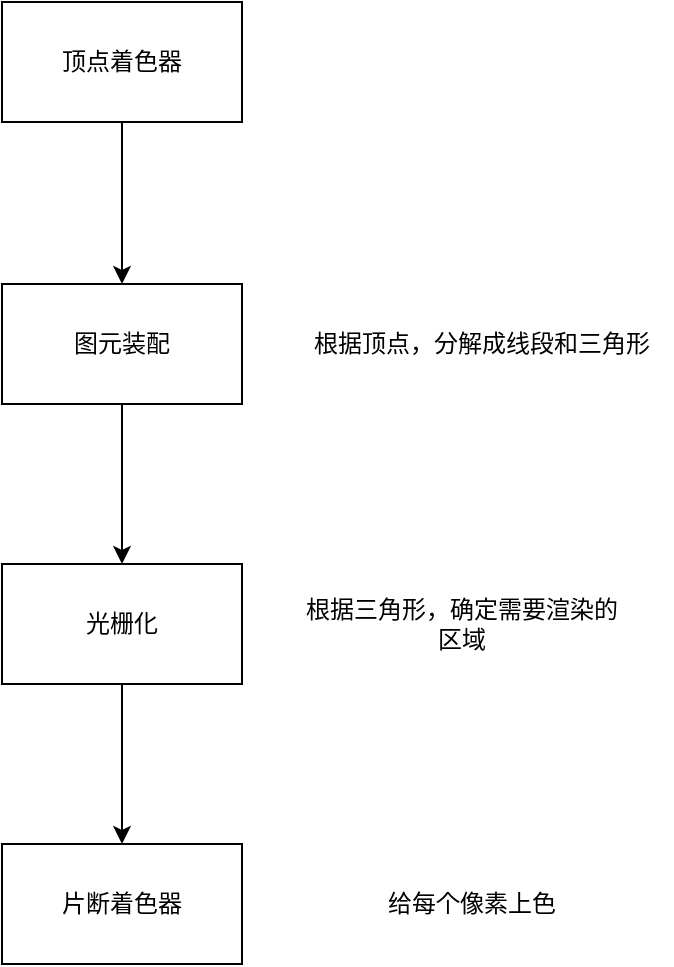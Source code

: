<mxfile>
    <diagram id="gj6BaJQFpoFo-uopAXQ8" name="Page-1">
        <mxGraphModel dx="1626" dy="802" grid="1" gridSize="10" guides="1" tooltips="1" connect="1" arrows="1" fold="1" page="1" pageScale="1" pageWidth="850" pageHeight="1100" math="0" shadow="0">
            <root>
                <mxCell id="0"/>
                <mxCell id="1" parent="0"/>
                <mxCell id="4" value="" style="edgeStyle=none;html=1;" edge="1" parent="1" source="2" target="3">
                    <mxGeometry relative="1" as="geometry"/>
                </mxCell>
                <mxCell id="2" value="顶点着色器" style="rounded=0;whiteSpace=wrap;html=1;" vertex="1" parent="1">
                    <mxGeometry x="250" y="160" width="120" height="60" as="geometry"/>
                </mxCell>
                <mxCell id="6" value="" style="edgeStyle=none;html=1;" edge="1" parent="1" source="3" target="5">
                    <mxGeometry relative="1" as="geometry"/>
                </mxCell>
                <mxCell id="3" value="图元装配" style="rounded=0;whiteSpace=wrap;html=1;" vertex="1" parent="1">
                    <mxGeometry x="250" y="301" width="120" height="60" as="geometry"/>
                </mxCell>
                <mxCell id="11" value="" style="edgeStyle=none;html=1;" edge="1" parent="1" source="5" target="10">
                    <mxGeometry relative="1" as="geometry"/>
                </mxCell>
                <mxCell id="5" value="光栅化" style="rounded=0;whiteSpace=wrap;html=1;" vertex="1" parent="1">
                    <mxGeometry x="250" y="441" width="120" height="60" as="geometry"/>
                </mxCell>
                <mxCell id="7" value="根据顶点，分解成线段和三角形" style="text;html=1;strokeColor=none;fillColor=none;align=center;verticalAlign=middle;whiteSpace=wrap;rounded=0;" vertex="1" parent="1">
                    <mxGeometry x="395" y="316" width="190" height="30" as="geometry"/>
                </mxCell>
                <mxCell id="10" value="片断着色器" style="rounded=0;whiteSpace=wrap;html=1;" vertex="1" parent="1">
                    <mxGeometry x="250" y="581" width="120" height="60" as="geometry"/>
                </mxCell>
                <mxCell id="12" value="根据三角形，确定需要渲染的区域" style="text;html=1;strokeColor=none;fillColor=none;align=center;verticalAlign=middle;whiteSpace=wrap;rounded=0;" vertex="1" parent="1">
                    <mxGeometry x="400" y="456" width="160" height="30" as="geometry"/>
                </mxCell>
                <mxCell id="13" value="给每个像素上色" style="text;html=1;strokeColor=none;fillColor=none;align=center;verticalAlign=middle;whiteSpace=wrap;rounded=0;" vertex="1" parent="1">
                    <mxGeometry x="400" y="596" width="170" height="30" as="geometry"/>
                </mxCell>
            </root>
        </mxGraphModel>
    </diagram>
</mxfile>